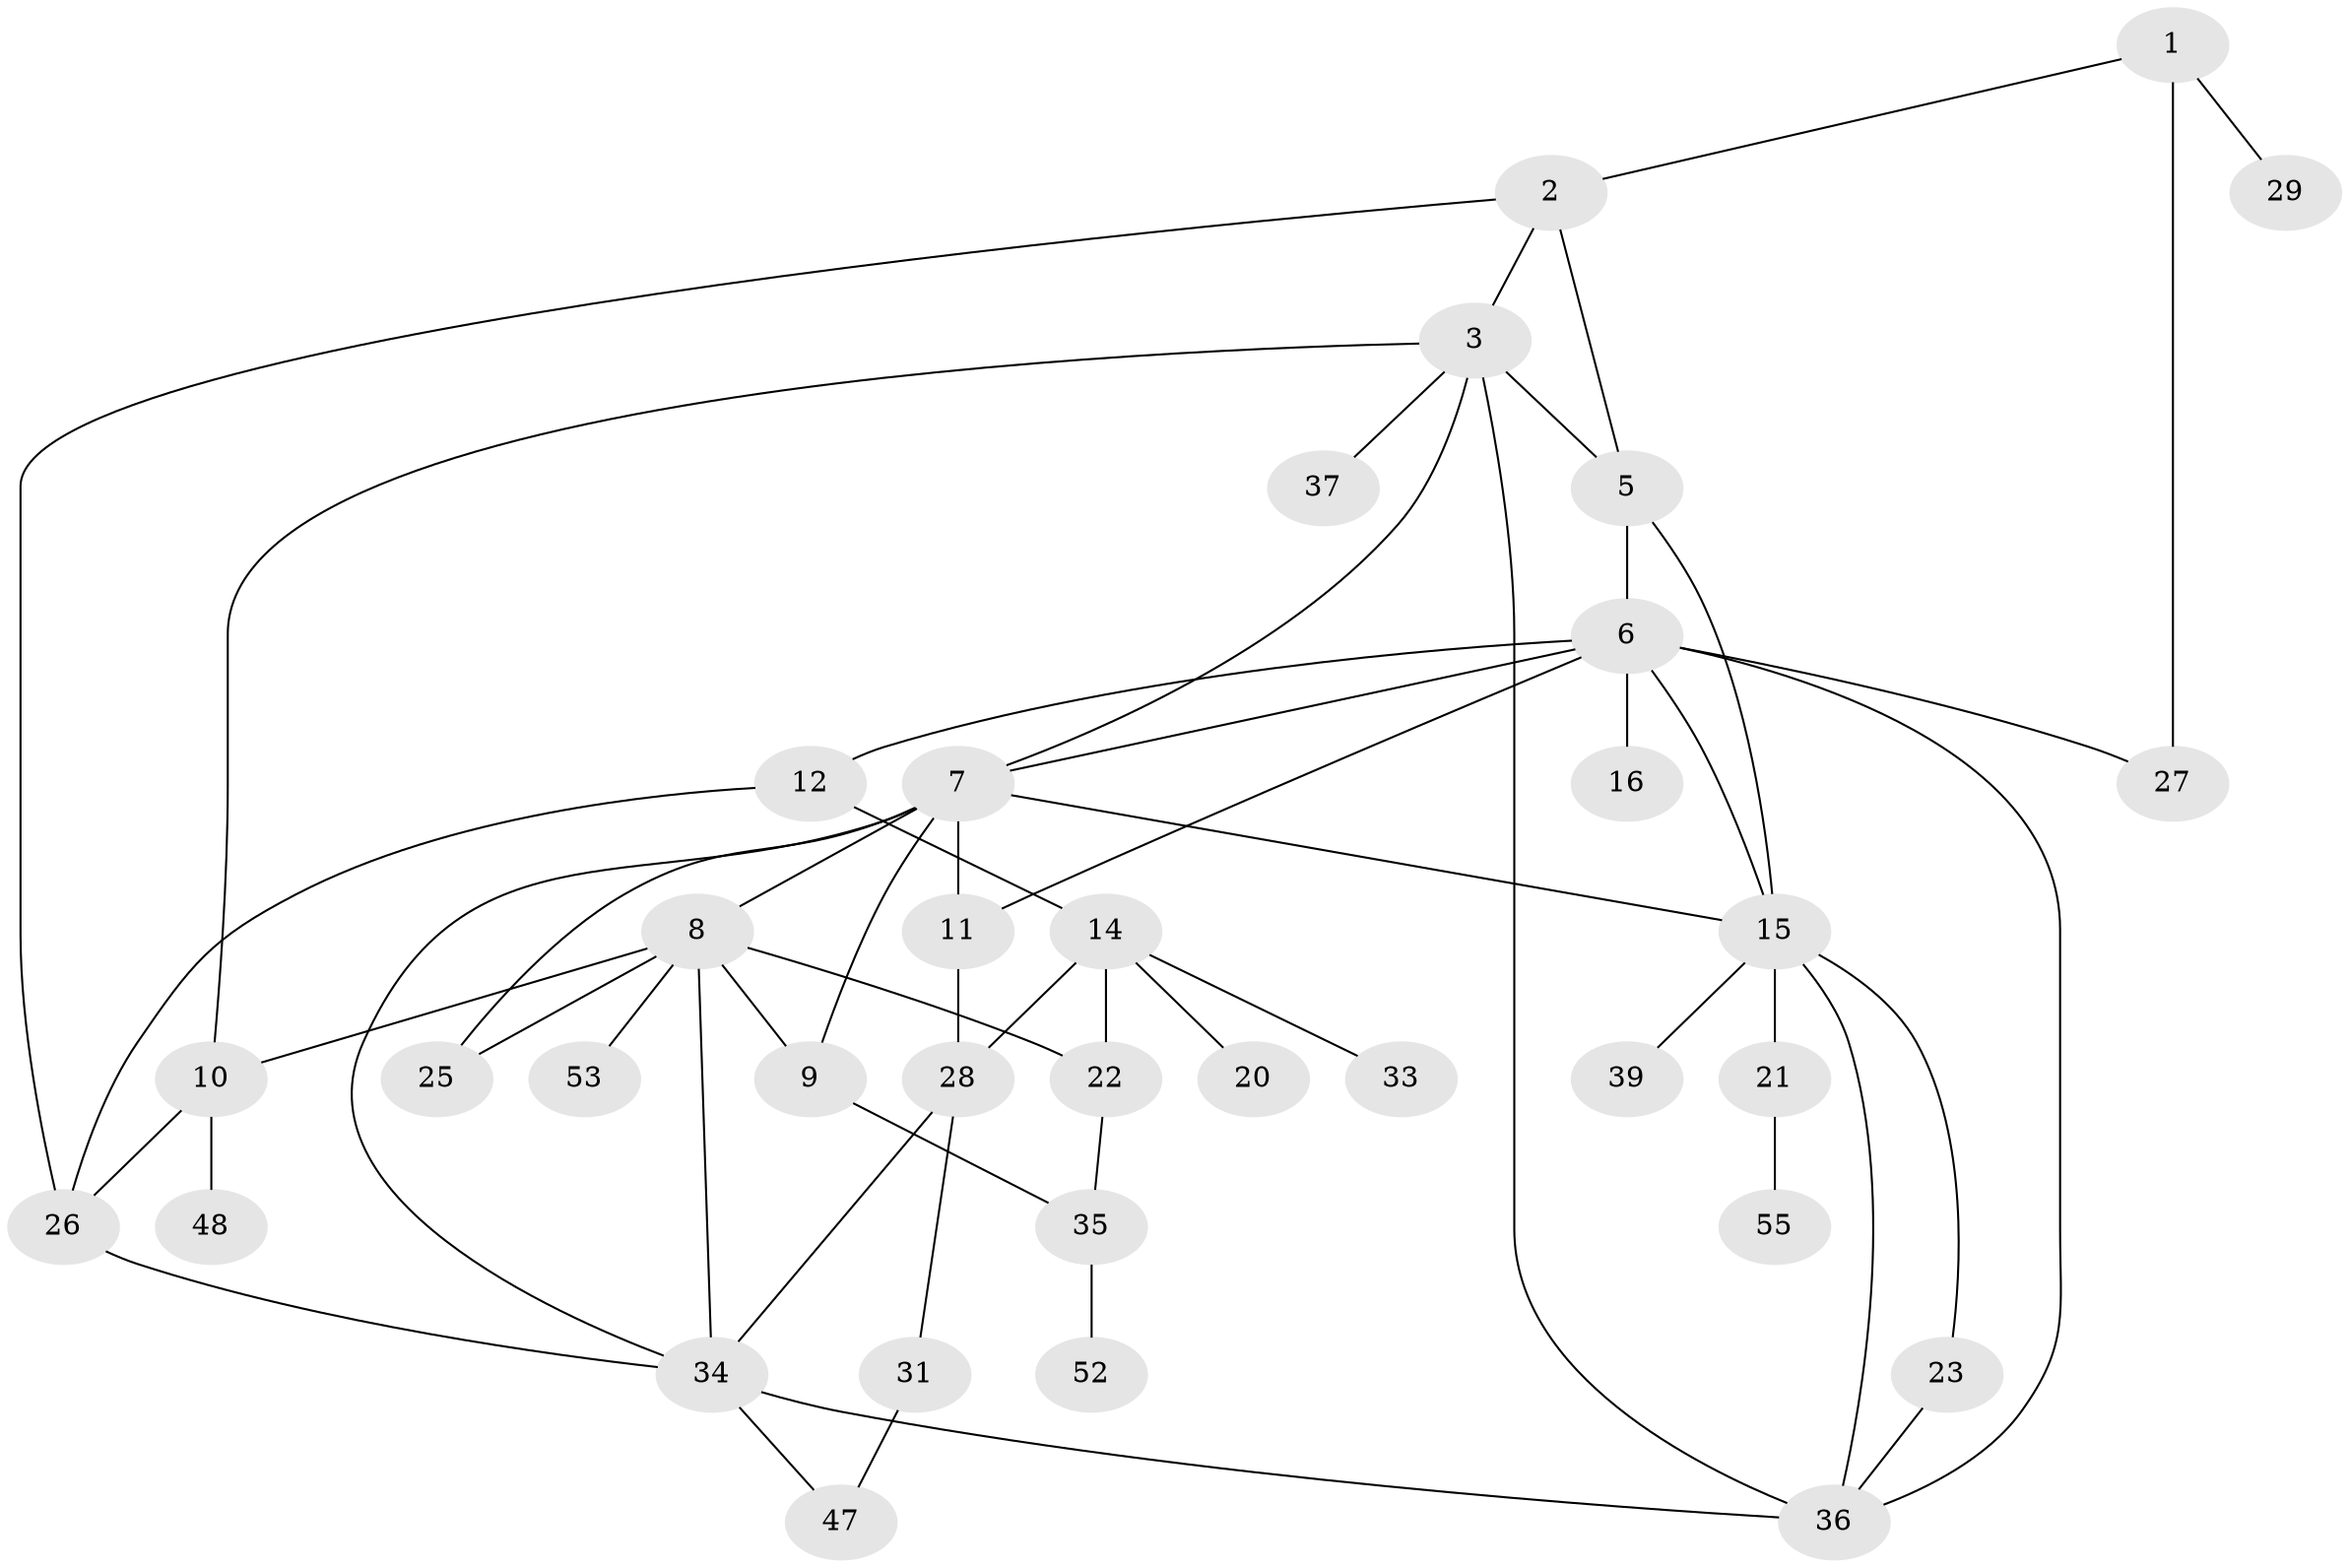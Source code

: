 // Generated by graph-tools (version 1.1) at 2025/23/03/03/25 07:23:33]
// undirected, 35 vertices, 56 edges
graph export_dot {
graph [start="1"]
  node [color=gray90,style=filled];
  1 [super="+18"];
  2 [super="+44"];
  3 [super="+4"];
  5;
  6 [super="+41"];
  7 [super="+45"];
  8 [super="+46"];
  9;
  10 [super="+40"];
  11 [super="+13"];
  12 [super="+24"];
  14 [super="+17"];
  15 [super="+19"];
  16;
  20;
  21 [super="+43"];
  22;
  23;
  25 [super="+30"];
  26 [super="+32"];
  27 [super="+51"];
  28;
  29;
  31 [super="+49"];
  33;
  34 [super="+50"];
  35 [super="+42"];
  36 [super="+38"];
  37;
  39 [super="+56"];
  47;
  48 [super="+54"];
  52;
  53;
  55;
  1 -- 2;
  1 -- 29;
  1 -- 27 [weight=2];
  2 -- 3;
  2 -- 5;
  2 -- 26;
  3 -- 37;
  3 -- 36;
  3 -- 10;
  3 -- 5;
  3 -- 7;
  5 -- 6;
  5 -- 15;
  6 -- 12;
  6 -- 16;
  6 -- 11;
  6 -- 15;
  6 -- 27;
  6 -- 36;
  6 -- 7;
  7 -- 8;
  7 -- 9;
  7 -- 11;
  7 -- 25;
  7 -- 34;
  7 -- 15;
  8 -- 22;
  8 -- 25;
  8 -- 34;
  8 -- 53;
  8 -- 9;
  8 -- 10;
  9 -- 35;
  10 -- 26;
  10 -- 48;
  11 -- 28;
  12 -- 14;
  12 -- 26;
  14 -- 28;
  14 -- 33;
  14 -- 20;
  14 -- 22;
  15 -- 21 [weight=2];
  15 -- 36;
  15 -- 23;
  15 -- 39;
  21 -- 55;
  22 -- 35;
  23 -- 36;
  26 -- 34;
  28 -- 31;
  28 -- 34;
  31 -- 47;
  34 -- 47;
  34 -- 36;
  35 -- 52;
}
